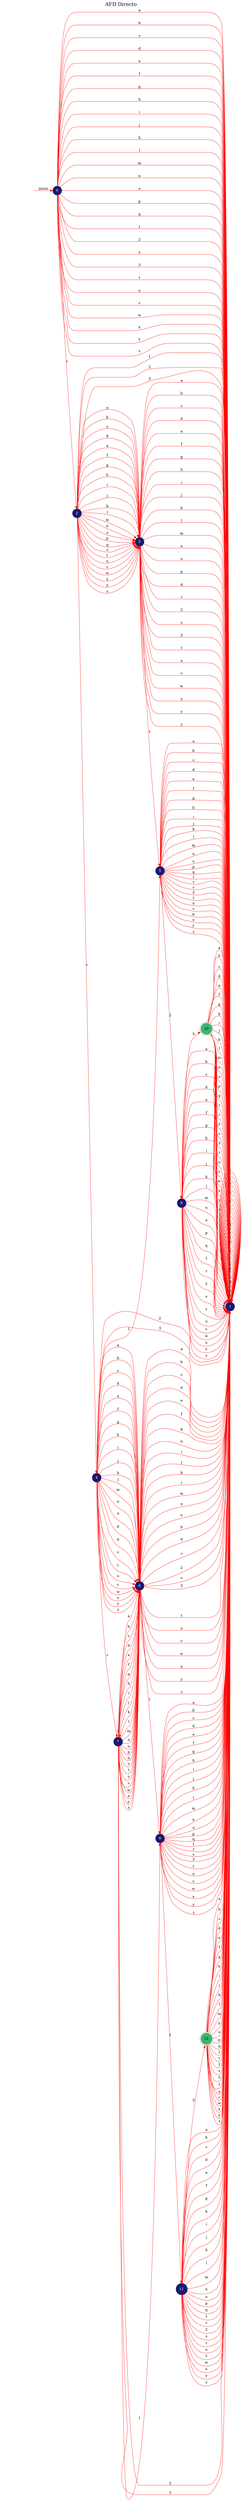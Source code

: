 digraph automata_finito {
	rankdir=LR;
	graph [label="AFD Directo", labelloc=t, fontsize=20]; 
	node [shape=doublecircle, style = filled,color = mediumseagreen]; 10 12;
	node [shape=circle];
	node [color=midnightblue,fontcolor=white];
	edge [color=red];
	secret_node [style=invis];
	secret_node -> 0 [label="inicio"];
	0 -> 1 [label="a"];
	0 -> 1 [label="b"];
	0 -> 1 [label="c"];
	0 -> 1 [label="d"];
	0 -> 1 [label="e"];
	0 -> 1 [label="f"];
	0 -> 1 [label="g"];
	0 -> 1 [label="h"];
	0 -> 1 [label="i"];
	0 -> 1 [label="j"];
	0 -> 1 [label="k"];
	0 -> 1 [label="l"];
	0 -> 1 [label="m"];
	0 -> 1 [label="n"];
	0 -> 1 [label="o"];
	0 -> 1 [label="p"];
	0 -> 1 [label="q"];
	0 -> 1 [label="1"];
	0 -> 2 [label="r"];
	0 -> 1 [label="2"];
	0 -> 1 [label="s"];
	0 -> 1 [label="3"];
	0 -> 1 [label="t"];
	0 -> 1 [label="u"];
	0 -> 1 [label="v"];
	0 -> 1 [label="w"];
	0 -> 1 [label="x"];
	0 -> 1 [label="y"];
	0 -> 1 [label="z"];
	1 -> 1 [label="a"];
	1 -> 1 [label="b"];
	1 -> 1 [label="c"];
	1 -> 1 [label="d"];
	1 -> 1 [label="e"];
	1 -> 1 [label="f"];
	1 -> 1 [label="g"];
	1 -> 1 [label="h"];
	1 -> 1 [label="i"];
	1 -> 1 [label="j"];
	1 -> 1 [label="k"];
	1 -> 1 [label="l"];
	1 -> 1 [label="m"];
	1 -> 1 [label="n"];
	1 -> 1 [label="o"];
	1 -> 1 [label="p"];
	1 -> 1 [label="q"];
	1 -> 1 [label="1"];
	1 -> 1 [label="r"];
	1 -> 1 [label="2"];
	1 -> 1 [label="s"];
	1 -> 1 [label="3"];
	1 -> 1 [label="t"];
	1 -> 1 [label="u"];
	1 -> 1 [label="v"];
	1 -> 1 [label="w"];
	1 -> 1 [label="x"];
	1 -> 1 [label="y"];
	1 -> 1 [label="z"];
	2 -> 3 [label="a"];
	2 -> 3 [label="b"];
	2 -> 3 [label="c"];
	2 -> 3 [label="d"];
	2 -> 3 [label="e"];
	2 -> 3 [label="f"];
	2 -> 3 [label="g"];
	2 -> 3 [label="h"];
	2 -> 3 [label="i"];
	2 -> 3 [label="j"];
	2 -> 3 [label="k"];
	2 -> 3 [label="l"];
	2 -> 3 [label="m"];
	2 -> 3 [label="n"];
	2 -> 3 [label="o"];
	2 -> 3 [label="p"];
	2 -> 3 [label="q"];
	2 -> 1 [label="1"];
	2 -> 4 [label="r"];
	2 -> 1 [label="2"];
	2 -> 3 [label="s"];
	2 -> 1 [label="3"];
	2 -> 3 [label="t"];
	2 -> 3 [label="u"];
	2 -> 3 [label="v"];
	2 -> 3 [label="w"];
	2 -> 3 [label="x"];
	2 -> 3 [label="y"];
	2 -> 3 [label="z"];
	3 -> 1 [label="a"];
	3 -> 1 [label="b"];
	3 -> 1 [label="c"];
	3 -> 1 [label="d"];
	3 -> 1 [label="e"];
	3 -> 1 [label="f"];
	3 -> 1 [label="g"];
	3 -> 1 [label="h"];
	3 -> 1 [label="i"];
	3 -> 1 [label="j"];
	3 -> 1 [label="k"];
	3 -> 1 [label="l"];
	3 -> 1 [label="m"];
	3 -> 1 [label="n"];
	3 -> 1 [label="o"];
	3 -> 1 [label="p"];
	3 -> 1 [label="q"];
	3 -> 5 [label="1"];
	3 -> 1 [label="r"];
	3 -> 1 [label="2"];
	3 -> 1 [label="s"];
	3 -> 1 [label="3"];
	3 -> 1 [label="t"];
	3 -> 1 [label="u"];
	3 -> 1 [label="v"];
	3 -> 1 [label="w"];
	3 -> 1 [label="x"];
	3 -> 1 [label="y"];
	3 -> 1 [label="z"];
	4 -> 6 [label="a"];
	4 -> 6 [label="b"];
	4 -> 6 [label="c"];
	4 -> 6 [label="d"];
	4 -> 6 [label="e"];
	4 -> 6 [label="f"];
	4 -> 6 [label="g"];
	4 -> 6 [label="h"];
	4 -> 6 [label="i"];
	4 -> 6 [label="j"];
	4 -> 6 [label="k"];
	4 -> 6 [label="l"];
	4 -> 6 [label="m"];
	4 -> 6 [label="n"];
	4 -> 6 [label="o"];
	4 -> 6 [label="p"];
	4 -> 6 [label="q"];
	4 -> 5 [label="1"];
	4 -> 7 [label="r"];
	4 -> 1 [label="2"];
	4 -> 6 [label="s"];
	4 -> 1 [label="3"];
	4 -> 6 [label="t"];
	4 -> 6 [label="u"];
	4 -> 6 [label="v"];
	4 -> 6 [label="w"];
	4 -> 6 [label="x"];
	4 -> 6 [label="y"];
	4 -> 6 [label="z"];
	5 -> 1 [label="a"];
	5 -> 1 [label="b"];
	5 -> 1 [label="c"];
	5 -> 1 [label="d"];
	5 -> 1 [label="e"];
	5 -> 1 [label="f"];
	5 -> 1 [label="g"];
	5 -> 1 [label="h"];
	5 -> 1 [label="i"];
	5 -> 1 [label="j"];
	5 -> 1 [label="k"];
	5 -> 1 [label="l"];
	5 -> 1 [label="m"];
	5 -> 1 [label="n"];
	5 -> 1 [label="o"];
	5 -> 1 [label="p"];
	5 -> 1 [label="q"];
	5 -> 1 [label="1"];
	5 -> 1 [label="r"];
	5 -> 8 [label="2"];
	5 -> 1 [label="s"];
	5 -> 1 [label="3"];
	5 -> 1 [label="t"];
	5 -> 1 [label="u"];
	5 -> 1 [label="v"];
	5 -> 1 [label="w"];
	5 -> 1 [label="x"];
	5 -> 1 [label="y"];
	5 -> 1 [label="z"];
	6 -> 1 [label="a"];
	6 -> 1 [label="b"];
	6 -> 1 [label="c"];
	6 -> 1 [label="d"];
	6 -> 1 [label="e"];
	6 -> 1 [label="f"];
	6 -> 1 [label="g"];
	6 -> 1 [label="h"];
	6 -> 1 [label="i"];
	6 -> 1 [label="j"];
	6 -> 1 [label="k"];
	6 -> 1 [label="l"];
	6 -> 1 [label="m"];
	6 -> 1 [label="n"];
	6 -> 1 [label="o"];
	6 -> 1 [label="p"];
	6 -> 1 [label="q"];
	6 -> 9 [label="1"];
	6 -> 1 [label="r"];
	6 -> 1 [label="2"];
	6 -> 1 [label="s"];
	6 -> 1 [label="3"];
	6 -> 1 [label="t"];
	6 -> 1 [label="u"];
	6 -> 1 [label="v"];
	6 -> 1 [label="w"];
	6 -> 1 [label="x"];
	6 -> 1 [label="y"];
	6 -> 1 [label="z"];
	7 -> 6 [label="a"];
	7 -> 6 [label="b"];
	7 -> 6 [label="c"];
	7 -> 6 [label="d"];
	7 -> 6 [label="e"];
	7 -> 6 [label="f"];
	7 -> 6 [label="g"];
	7 -> 6 [label="h"];
	7 -> 6 [label="i"];
	7 -> 6 [label="j"];
	7 -> 6 [label="k"];
	7 -> 6 [label="l"];
	7 -> 6 [label="m"];
	7 -> 6 [label="n"];
	7 -> 6 [label="o"];
	7 -> 6 [label="p"];
	7 -> 6 [label="q"];
	7 -> 9 [label="1"];
	7 -> 7 [label="r"];
	7 -> 1 [label="2"];
	7 -> 6 [label="s"];
	7 -> 1 [label="3"];
	7 -> 6 [label="t"];
	7 -> 6 [label="u"];
	7 -> 6 [label="v"];
	7 -> 6 [label="w"];
	7 -> 6 [label="x"];
	7 -> 6 [label="y"];
	7 -> 6 [label="z"];
	8 -> 1 [label="a"];
	8 -> 1 [label="b"];
	8 -> 1 [label="c"];
	8 -> 1 [label="d"];
	8 -> 1 [label="e"];
	8 -> 1 [label="f"];
	8 -> 1 [label="g"];
	8 -> 1 [label="h"];
	8 -> 1 [label="i"];
	8 -> 1 [label="j"];
	8 -> 1 [label="k"];
	8 -> 1 [label="l"];
	8 -> 1 [label="m"];
	8 -> 1 [label="n"];
	8 -> 1 [label="o"];
	8 -> 1 [label="p"];
	8 -> 1 [label="q"];
	8 -> 1 [label="1"];
	8 -> 1 [label="r"];
	8 -> 1 [label="2"];
	8 -> 1 [label="s"];
	8 -> 10 [label="3"];
	8 -> 1 [label="t"];
	8 -> 1 [label="u"];
	8 -> 1 [label="v"];
	8 -> 1 [label="w"];
	8 -> 1 [label="x"];
	8 -> 1 [label="y"];
	8 -> 1 [label="z"];
	9 -> 1 [label="a"];
	9 -> 1 [label="b"];
	9 -> 1 [label="c"];
	9 -> 1 [label="d"];
	9 -> 1 [label="e"];
	9 -> 1 [label="f"];
	9 -> 1 [label="g"];
	9 -> 1 [label="h"];
	9 -> 1 [label="i"];
	9 -> 1 [label="j"];
	9 -> 1 [label="k"];
	9 -> 1 [label="l"];
	9 -> 1 [label="m"];
	9 -> 1 [label="n"];
	9 -> 1 [label="o"];
	9 -> 1 [label="p"];
	9 -> 1 [label="q"];
	9 -> 1 [label="1"];
	9 -> 1 [label="r"];
	9 -> 11 [label="2"];
	9 -> 1 [label="s"];
	9 -> 1 [label="3"];
	9 -> 1 [label="t"];
	9 -> 1 [label="u"];
	9 -> 1 [label="v"];
	9 -> 1 [label="w"];
	9 -> 1 [label="x"];
	9 -> 1 [label="y"];
	9 -> 1 [label="z"];
	10 -> 1 [label="a"];
	10 -> 1 [label="b"];
	10 -> 1 [label="c"];
	10 -> 1 [label="d"];
	10 -> 1 [label="e"];
	10 -> 1 [label="f"];
	10 -> 1 [label="g"];
	10 -> 1 [label="h"];
	10 -> 1 [label="i"];
	10 -> 1 [label="j"];
	10 -> 1 [label="k"];
	10 -> 1 [label="l"];
	10 -> 1 [label="m"];
	10 -> 1 [label="n"];
	10 -> 1 [label="o"];
	10 -> 1 [label="p"];
	10 -> 1 [label="q"];
	10 -> 1 [label="1"];
	10 -> 1 [label="r"];
	10 -> 1 [label="2"];
	10 -> 1 [label="s"];
	10 -> 1 [label="3"];
	10 -> 1 [label="t"];
	10 -> 1 [label="u"];
	10 -> 1 [label="v"];
	10 -> 1 [label="w"];
	10 -> 1 [label="x"];
	10 -> 1 [label="y"];
	10 -> 1 [label="z"];
	11 -> 1 [label="a"];
	11 -> 1 [label="b"];
	11 -> 1 [label="c"];
	11 -> 1 [label="d"];
	11 -> 1 [label="e"];
	11 -> 1 [label="f"];
	11 -> 1 [label="g"];
	11 -> 1 [label="h"];
	11 -> 1 [label="i"];
	11 -> 1 [label="j"];
	11 -> 1 [label="k"];
	11 -> 1 [label="l"];
	11 -> 1 [label="m"];
	11 -> 1 [label="n"];
	11 -> 1 [label="o"];
	11 -> 1 [label="p"];
	11 -> 1 [label="q"];
	11 -> 1 [label="1"];
	11 -> 1 [label="r"];
	11 -> 1 [label="2"];
	11 -> 1 [label="s"];
	11 -> 12 [label="3"];
	11 -> 1 [label="t"];
	11 -> 1 [label="u"];
	11 -> 1 [label="v"];
	11 -> 1 [label="w"];
	11 -> 1 [label="x"];
	11 -> 1 [label="y"];
	11 -> 1 [label="z"];
	12 -> 1 [label="a"];
	12 -> 1 [label="b"];
	12 -> 1 [label="c"];
	12 -> 1 [label="d"];
	12 -> 1 [label="e"];
	12 -> 1 [label="f"];
	12 -> 1 [label="g"];
	12 -> 1 [label="h"];
	12 -> 1 [label="i"];
	12 -> 1 [label="j"];
	12 -> 1 [label="k"];
	12 -> 1 [label="l"];
	12 -> 1 [label="m"];
	12 -> 1 [label="n"];
	12 -> 1 [label="o"];
	12 -> 1 [label="p"];
	12 -> 1 [label="q"];
	12 -> 1 [label="1"];
	12 -> 1 [label="r"];
	12 -> 1 [label="2"];
	12 -> 1 [label="s"];
	12 -> 1 [label="3"];
	12 -> 1 [label="t"];
	12 -> 1 [label="u"];
	12 -> 1 [label="v"];
	12 -> 1 [label="w"];
	12 -> 1 [label="x"];
	12 -> 1 [label="y"];
	12 -> 1 [label="z"];
}
